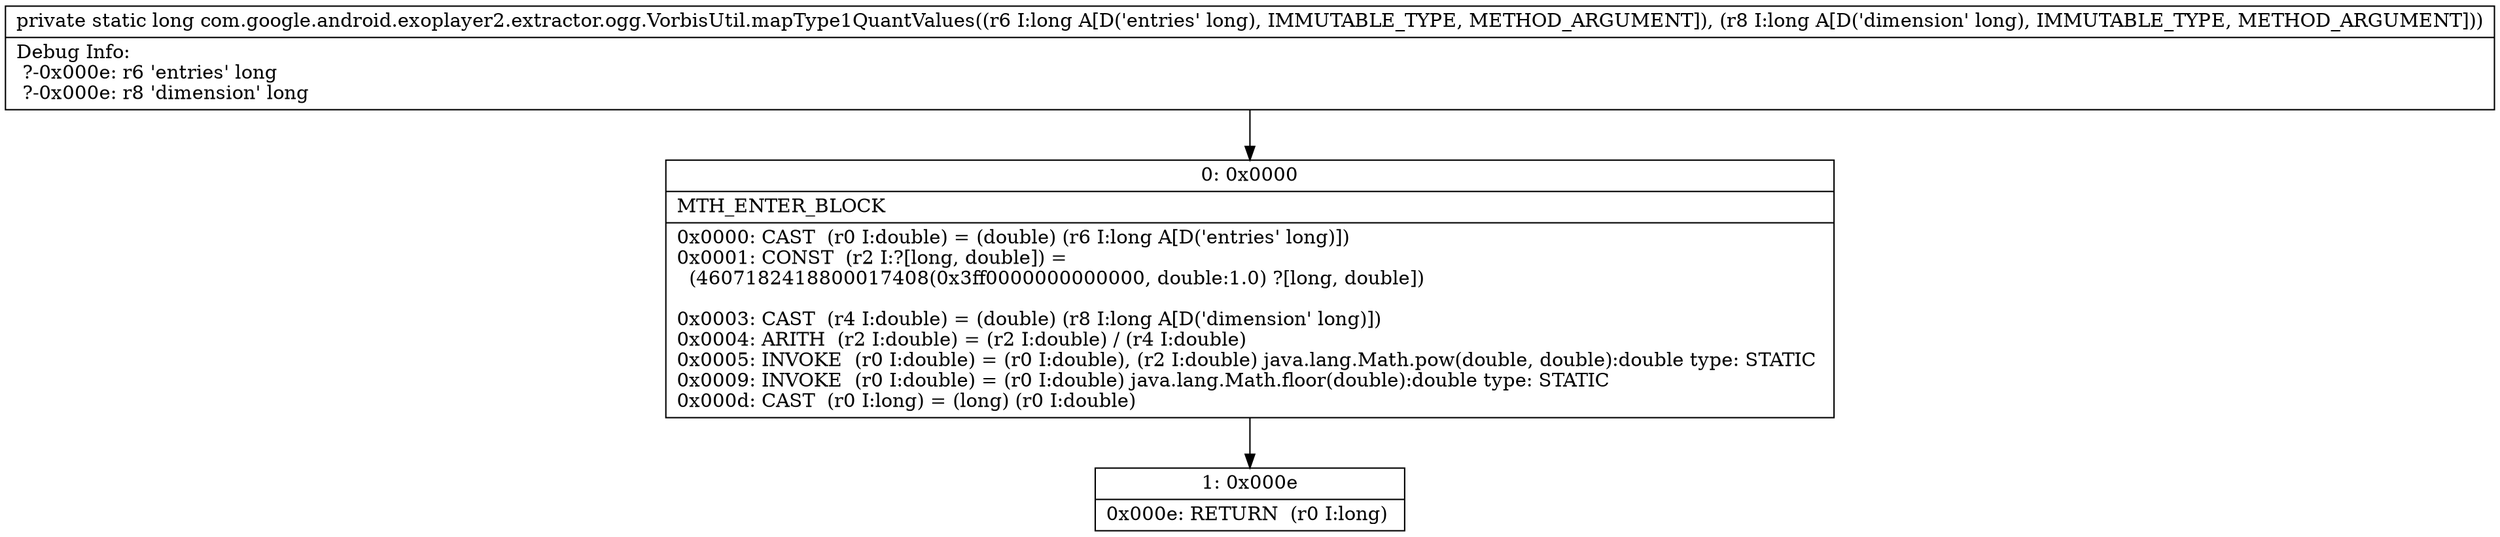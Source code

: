 digraph "CFG forcom.google.android.exoplayer2.extractor.ogg.VorbisUtil.mapType1QuantValues(JJ)J" {
Node_0 [shape=record,label="{0\:\ 0x0000|MTH_ENTER_BLOCK\l|0x0000: CAST  (r0 I:double) = (double) (r6 I:long A[D('entries' long)]) \l0x0001: CONST  (r2 I:?[long, double]) = \l  (4607182418800017408(0x3ff0000000000000, double:1.0) ?[long, double])\l \l0x0003: CAST  (r4 I:double) = (double) (r8 I:long A[D('dimension' long)]) \l0x0004: ARITH  (r2 I:double) = (r2 I:double) \/ (r4 I:double) \l0x0005: INVOKE  (r0 I:double) = (r0 I:double), (r2 I:double) java.lang.Math.pow(double, double):double type: STATIC \l0x0009: INVOKE  (r0 I:double) = (r0 I:double) java.lang.Math.floor(double):double type: STATIC \l0x000d: CAST  (r0 I:long) = (long) (r0 I:double) \l}"];
Node_1 [shape=record,label="{1\:\ 0x000e|0x000e: RETURN  (r0 I:long) \l}"];
MethodNode[shape=record,label="{private static long com.google.android.exoplayer2.extractor.ogg.VorbisUtil.mapType1QuantValues((r6 I:long A[D('entries' long), IMMUTABLE_TYPE, METHOD_ARGUMENT]), (r8 I:long A[D('dimension' long), IMMUTABLE_TYPE, METHOD_ARGUMENT]))  | Debug Info:\l  ?\-0x000e: r6 'entries' long\l  ?\-0x000e: r8 'dimension' long\l}"];
MethodNode -> Node_0;
Node_0 -> Node_1;
}

